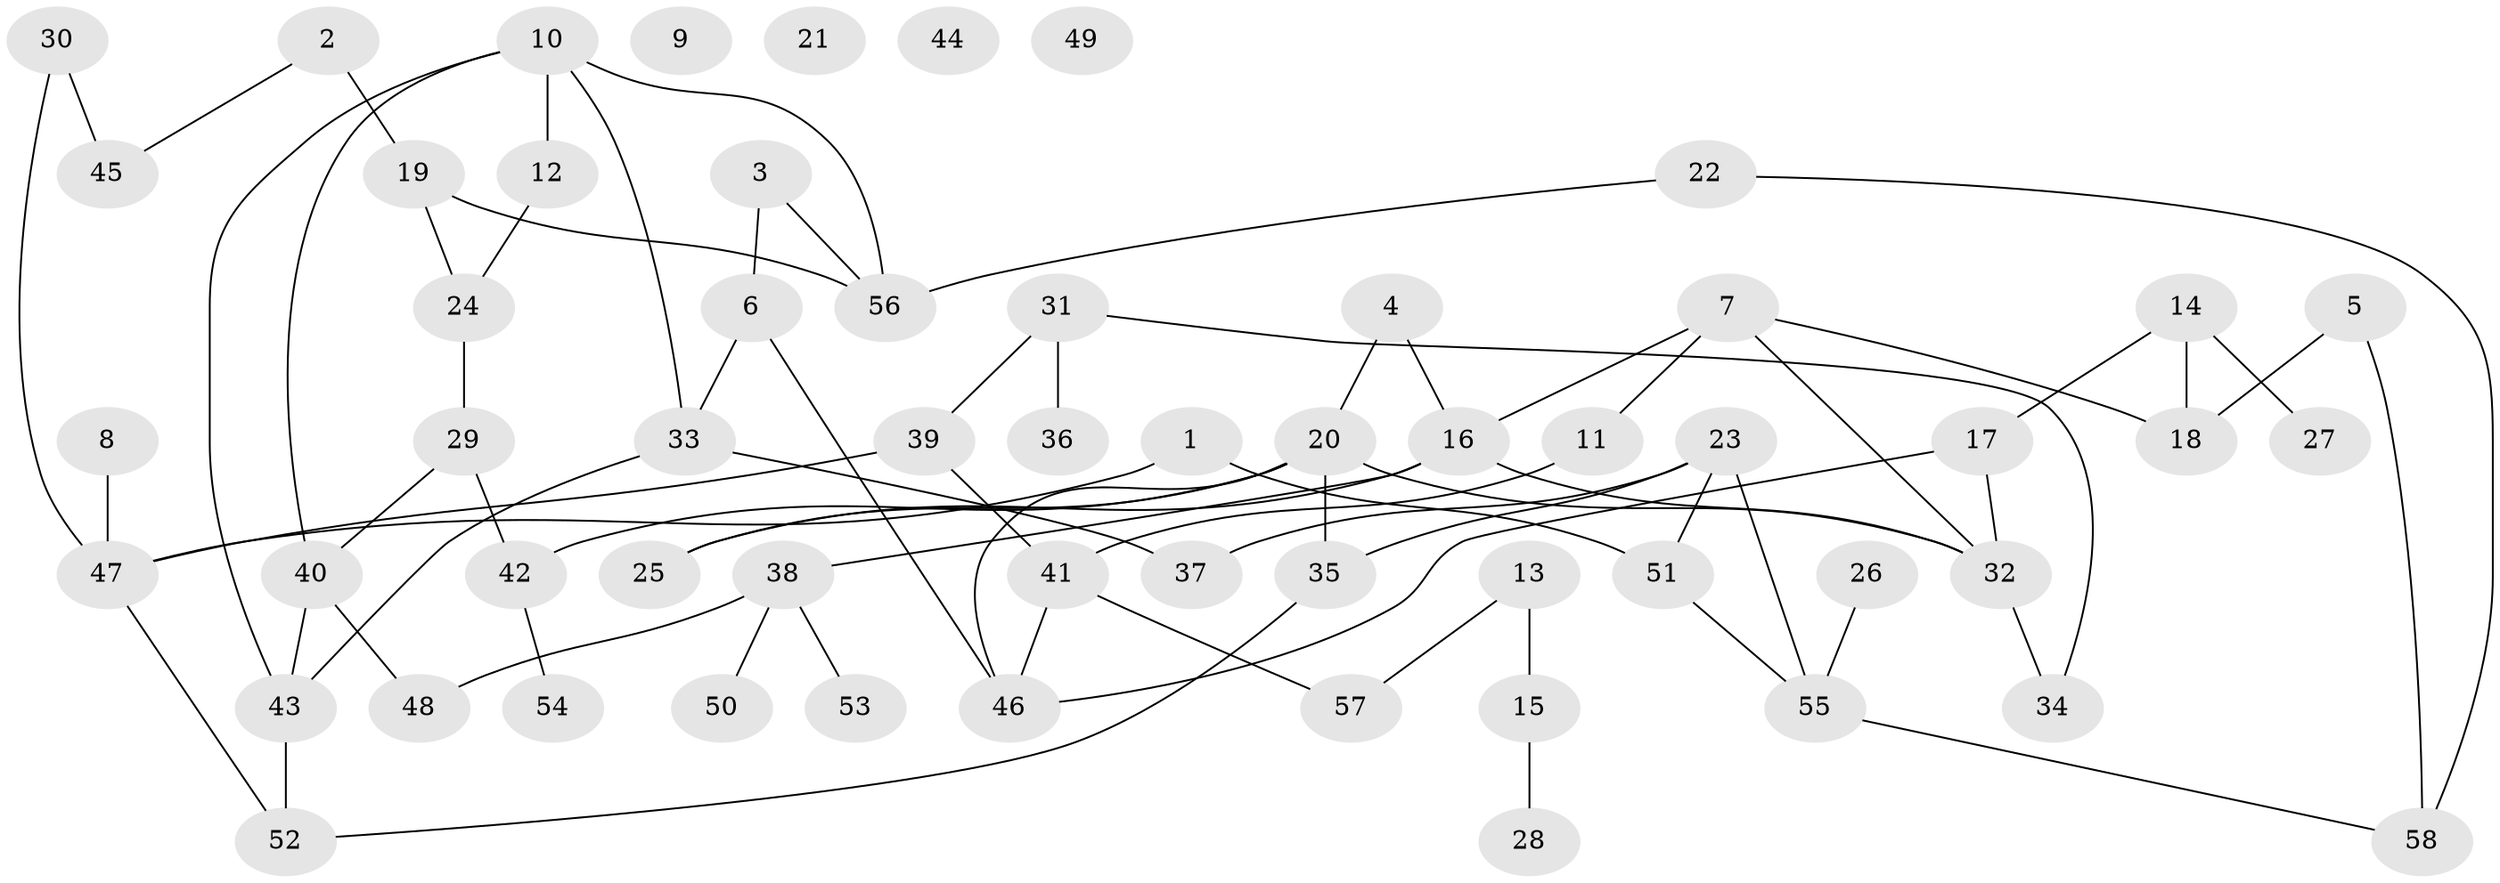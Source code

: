 // coarse degree distribution, {5: 0.15384615384615385, 3: 0.20512820512820512, 4: 0.15384615384615385, 1: 0.1794871794871795, 0: 0.10256410256410256, 2: 0.1794871794871795, 7: 0.02564102564102564}
// Generated by graph-tools (version 1.1) at 2025/41/03/06/25 10:41:21]
// undirected, 58 vertices, 75 edges
graph export_dot {
graph [start="1"]
  node [color=gray90,style=filled];
  1;
  2;
  3;
  4;
  5;
  6;
  7;
  8;
  9;
  10;
  11;
  12;
  13;
  14;
  15;
  16;
  17;
  18;
  19;
  20;
  21;
  22;
  23;
  24;
  25;
  26;
  27;
  28;
  29;
  30;
  31;
  32;
  33;
  34;
  35;
  36;
  37;
  38;
  39;
  40;
  41;
  42;
  43;
  44;
  45;
  46;
  47;
  48;
  49;
  50;
  51;
  52;
  53;
  54;
  55;
  56;
  57;
  58;
  1 -- 47;
  1 -- 51;
  2 -- 19;
  2 -- 45;
  3 -- 6;
  3 -- 56;
  4 -- 16;
  4 -- 20;
  5 -- 18;
  5 -- 58;
  6 -- 33;
  6 -- 46;
  7 -- 11;
  7 -- 16;
  7 -- 18;
  7 -- 32;
  8 -- 47;
  10 -- 12;
  10 -- 33;
  10 -- 40;
  10 -- 43;
  10 -- 56;
  11 -- 41;
  12 -- 24;
  13 -- 15;
  13 -- 57;
  14 -- 17;
  14 -- 18;
  14 -- 27;
  15 -- 28;
  16 -- 25;
  16 -- 32;
  16 -- 38;
  17 -- 32;
  17 -- 46;
  19 -- 24;
  19 -- 56;
  20 -- 25;
  20 -- 32;
  20 -- 35;
  20 -- 42;
  20 -- 46;
  22 -- 56;
  22 -- 58;
  23 -- 35;
  23 -- 37;
  23 -- 51;
  23 -- 55;
  24 -- 29;
  26 -- 55;
  29 -- 40;
  29 -- 42;
  30 -- 45;
  30 -- 47;
  31 -- 34;
  31 -- 36;
  31 -- 39;
  32 -- 34;
  33 -- 37;
  33 -- 43;
  35 -- 52;
  38 -- 48;
  38 -- 50;
  38 -- 53;
  39 -- 41;
  39 -- 47;
  40 -- 43;
  40 -- 48;
  41 -- 46;
  41 -- 57;
  42 -- 54;
  43 -- 52;
  47 -- 52;
  51 -- 55;
  55 -- 58;
}
